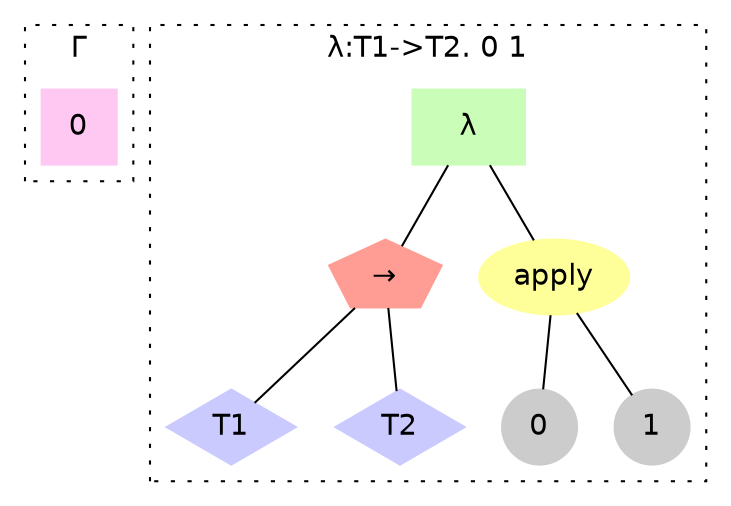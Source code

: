 digraph g {
graph[fontname="helvetica"];
node[fontname="helvetica"];
edge[fontname="helvetica"];
subgraph cluster_free {
graph[label="&Gamma;"];
graph[style="dotted"];
node_0[label="0",shape="square",color="#FFC8F2",style="filled"];
}
subgraph cluster_tree {
graph[label="&lambda;:T1->T2. 0 1"];
graph[style="dotted"];
node_1[label="&lambda;",shape="box",color="#CAFEB8",style="filled"];
node_2[label="&rarr;",shape="pentagon",color="#FF9C94",style="filled"];
node_3[label="T1",shape="diamond",color="#CACAFF",style="filled"];
node_2 -> node_3[dir="none"];
node_4[label="T2",shape="diamond",color="#CACAFF",style="filled"];
node_2 -> node_4[dir="none"];
node_1 -> node_2[dir="none"];
node_5[label="apply",shape="oval",color="#FFFF99",style="filled"];
node_6[label="0",shape="circle",color="#CCCCCC",style="filled"];
node_5 -> node_6[dir="none"];
node_7[label="1",shape="circle",color="#CCCCCC",style="filled"];
node_5 -> node_7[dir="none"];
node_1 -> node_5[dir="none"];
}
}
